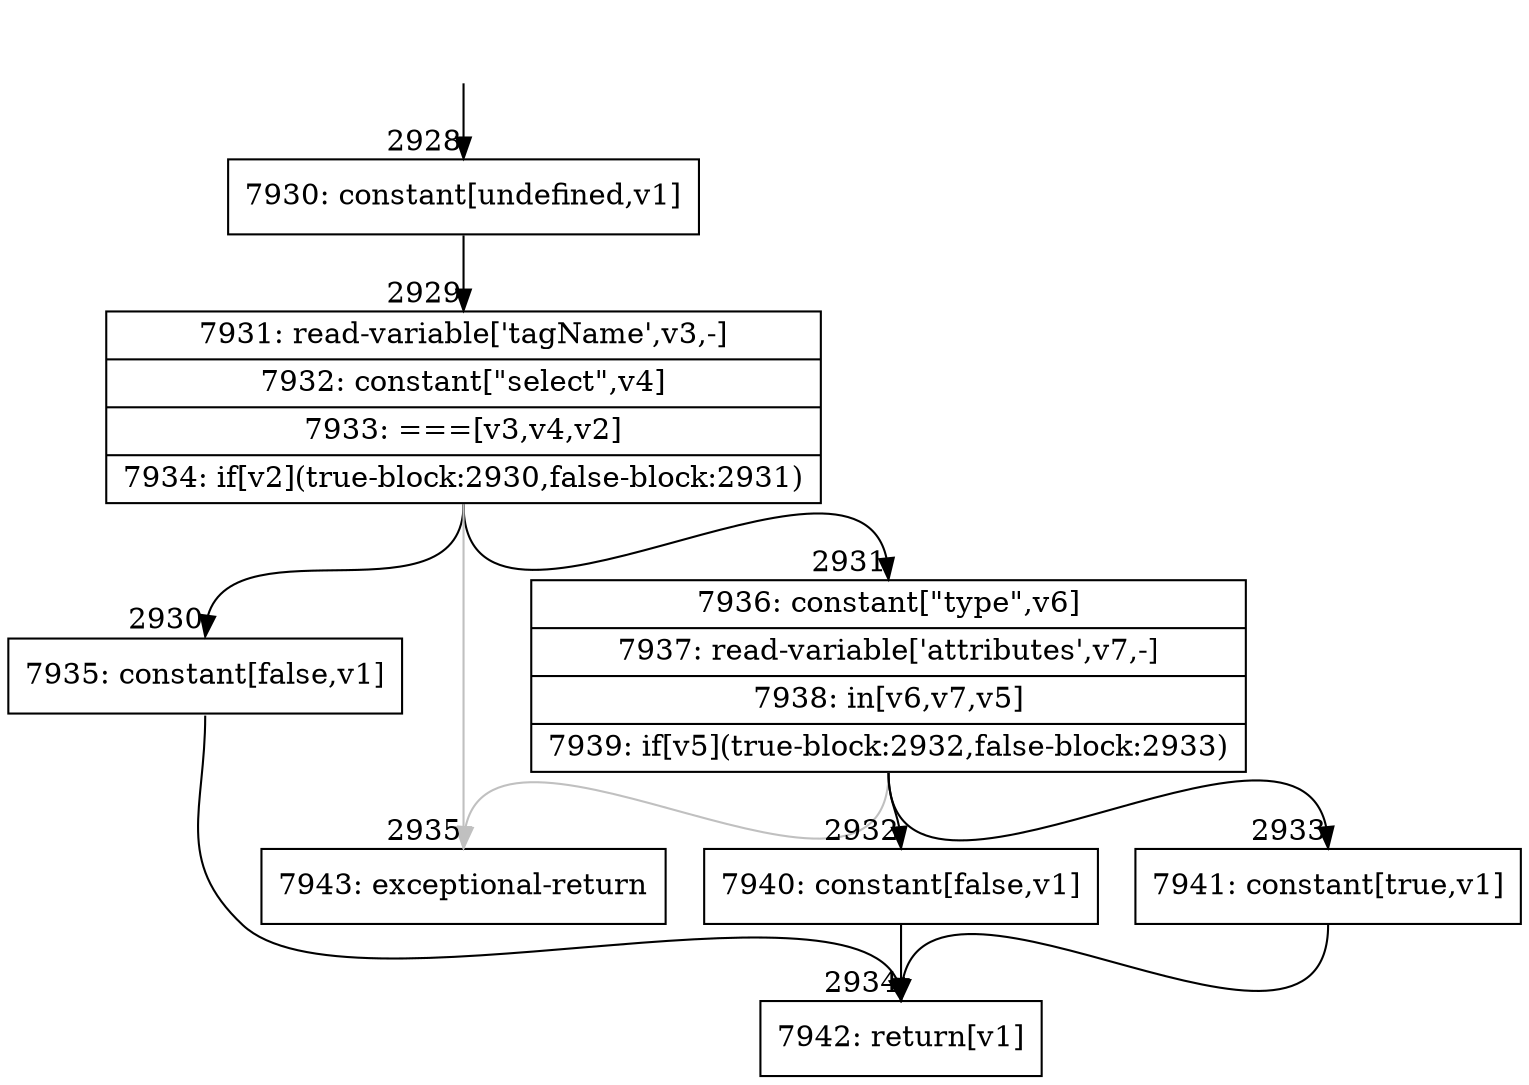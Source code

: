 digraph {
rankdir="TD"
BB_entry261[shape=none,label=""];
BB_entry261 -> BB2928 [tailport=s, headport=n, headlabel="    2928"]
BB2928 [shape=record label="{7930: constant[undefined,v1]}" ] 
BB2928 -> BB2929 [tailport=s, headport=n, headlabel="      2929"]
BB2929 [shape=record label="{7931: read-variable['tagName',v3,-]|7932: constant[\"select\",v4]|7933: ===[v3,v4,v2]|7934: if[v2](true-block:2930,false-block:2931)}" ] 
BB2929 -> BB2930 [tailport=s, headport=n, headlabel="      2930"]
BB2929 -> BB2931 [tailport=s, headport=n, headlabel="      2931"]
BB2929 -> BB2935 [tailport=s, headport=n, color=gray, headlabel="      2935"]
BB2930 [shape=record label="{7935: constant[false,v1]}" ] 
BB2930 -> BB2934 [tailport=s, headport=n, headlabel="      2934"]
BB2931 [shape=record label="{7936: constant[\"type\",v6]|7937: read-variable['attributes',v7,-]|7938: in[v6,v7,v5]|7939: if[v5](true-block:2932,false-block:2933)}" ] 
BB2931 -> BB2932 [tailport=s, headport=n, headlabel="      2932"]
BB2931 -> BB2933 [tailport=s, headport=n, headlabel="      2933"]
BB2931 -> BB2935 [tailport=s, headport=n, color=gray]
BB2932 [shape=record label="{7940: constant[false,v1]}" ] 
BB2932 -> BB2934 [tailport=s, headport=n]
BB2933 [shape=record label="{7941: constant[true,v1]}" ] 
BB2933 -> BB2934 [tailport=s, headport=n]
BB2934 [shape=record label="{7942: return[v1]}" ] 
BB2935 [shape=record label="{7943: exceptional-return}" ] 
//#$~ 2087
}
